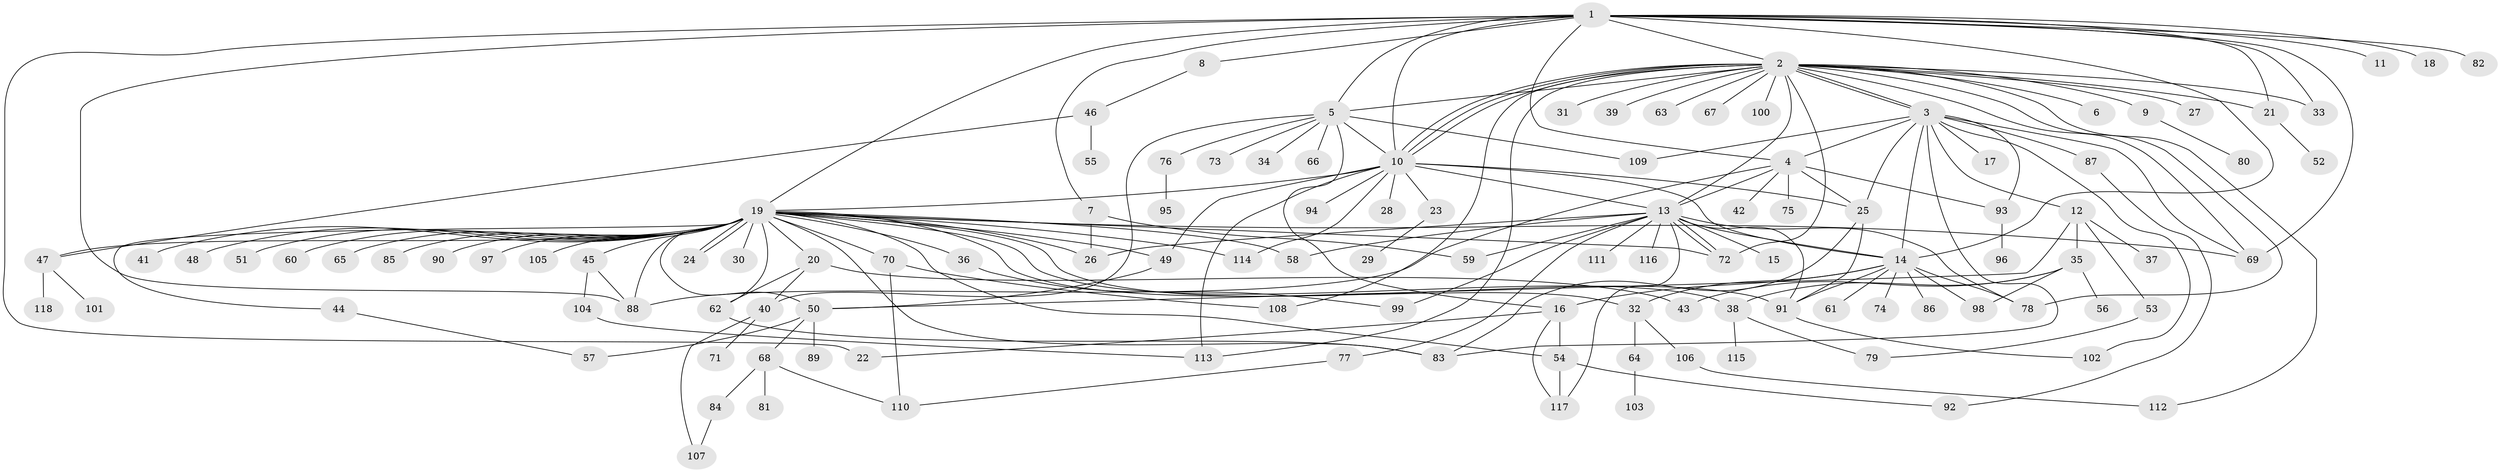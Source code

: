 // Generated by graph-tools (version 1.1) at 2025/35/03/09/25 02:35:34]
// undirected, 118 vertices, 186 edges
graph export_dot {
graph [start="1"]
  node [color=gray90,style=filled];
  1;
  2;
  3;
  4;
  5;
  6;
  7;
  8;
  9;
  10;
  11;
  12;
  13;
  14;
  15;
  16;
  17;
  18;
  19;
  20;
  21;
  22;
  23;
  24;
  25;
  26;
  27;
  28;
  29;
  30;
  31;
  32;
  33;
  34;
  35;
  36;
  37;
  38;
  39;
  40;
  41;
  42;
  43;
  44;
  45;
  46;
  47;
  48;
  49;
  50;
  51;
  52;
  53;
  54;
  55;
  56;
  57;
  58;
  59;
  60;
  61;
  62;
  63;
  64;
  65;
  66;
  67;
  68;
  69;
  70;
  71;
  72;
  73;
  74;
  75;
  76;
  77;
  78;
  79;
  80;
  81;
  82;
  83;
  84;
  85;
  86;
  87;
  88;
  89;
  90;
  91;
  92;
  93;
  94;
  95;
  96;
  97;
  98;
  99;
  100;
  101;
  102;
  103;
  104;
  105;
  106;
  107;
  108;
  109;
  110;
  111;
  112;
  113;
  114;
  115;
  116;
  117;
  118;
  1 -- 2;
  1 -- 4;
  1 -- 5;
  1 -- 7;
  1 -- 8;
  1 -- 10;
  1 -- 11;
  1 -- 14;
  1 -- 18;
  1 -- 19;
  1 -- 21;
  1 -- 22;
  1 -- 33;
  1 -- 69;
  1 -- 82;
  1 -- 88;
  2 -- 3;
  2 -- 3;
  2 -- 5;
  2 -- 6;
  2 -- 9;
  2 -- 10;
  2 -- 10;
  2 -- 10;
  2 -- 13;
  2 -- 21;
  2 -- 27;
  2 -- 31;
  2 -- 33;
  2 -- 39;
  2 -- 63;
  2 -- 67;
  2 -- 69;
  2 -- 72;
  2 -- 78;
  2 -- 100;
  2 -- 108;
  2 -- 112;
  2 -- 113;
  3 -- 4;
  3 -- 12;
  3 -- 14;
  3 -- 17;
  3 -- 25;
  3 -- 69;
  3 -- 83;
  3 -- 87;
  3 -- 93;
  3 -- 102;
  3 -- 109;
  4 -- 13;
  4 -- 25;
  4 -- 42;
  4 -- 75;
  4 -- 88;
  4 -- 93;
  5 -- 10;
  5 -- 16;
  5 -- 34;
  5 -- 40;
  5 -- 66;
  5 -- 73;
  5 -- 76;
  5 -- 109;
  7 -- 26;
  7 -- 59;
  8 -- 46;
  9 -- 80;
  10 -- 13;
  10 -- 14;
  10 -- 19;
  10 -- 23;
  10 -- 25;
  10 -- 28;
  10 -- 49;
  10 -- 94;
  10 -- 113;
  10 -- 114;
  12 -- 35;
  12 -- 37;
  12 -- 50;
  12 -- 53;
  13 -- 14;
  13 -- 15;
  13 -- 26;
  13 -- 58;
  13 -- 59;
  13 -- 72;
  13 -- 72;
  13 -- 77;
  13 -- 78;
  13 -- 91;
  13 -- 99;
  13 -- 111;
  13 -- 116;
  13 -- 117;
  14 -- 16;
  14 -- 32;
  14 -- 61;
  14 -- 74;
  14 -- 78;
  14 -- 86;
  14 -- 91;
  14 -- 98;
  16 -- 22;
  16 -- 54;
  16 -- 117;
  19 -- 20;
  19 -- 24;
  19 -- 24;
  19 -- 26;
  19 -- 30;
  19 -- 32;
  19 -- 36;
  19 -- 38;
  19 -- 41;
  19 -- 44;
  19 -- 45;
  19 -- 47;
  19 -- 48;
  19 -- 49;
  19 -- 50;
  19 -- 51;
  19 -- 54;
  19 -- 58;
  19 -- 60;
  19 -- 62;
  19 -- 65;
  19 -- 69;
  19 -- 70;
  19 -- 72;
  19 -- 83;
  19 -- 85;
  19 -- 88;
  19 -- 90;
  19 -- 91;
  19 -- 97;
  19 -- 105;
  19 -- 114;
  20 -- 40;
  20 -- 43;
  20 -- 62;
  21 -- 52;
  23 -- 29;
  25 -- 83;
  25 -- 91;
  32 -- 64;
  32 -- 106;
  35 -- 38;
  35 -- 43;
  35 -- 56;
  35 -- 98;
  36 -- 99;
  38 -- 79;
  38 -- 115;
  40 -- 71;
  40 -- 107;
  44 -- 57;
  45 -- 88;
  45 -- 104;
  46 -- 47;
  46 -- 55;
  47 -- 101;
  47 -- 118;
  49 -- 50;
  50 -- 57;
  50 -- 68;
  50 -- 89;
  53 -- 79;
  54 -- 92;
  54 -- 117;
  62 -- 83;
  64 -- 103;
  68 -- 81;
  68 -- 84;
  68 -- 110;
  70 -- 108;
  70 -- 110;
  76 -- 95;
  77 -- 110;
  84 -- 107;
  87 -- 92;
  91 -- 102;
  93 -- 96;
  104 -- 113;
  106 -- 112;
}
